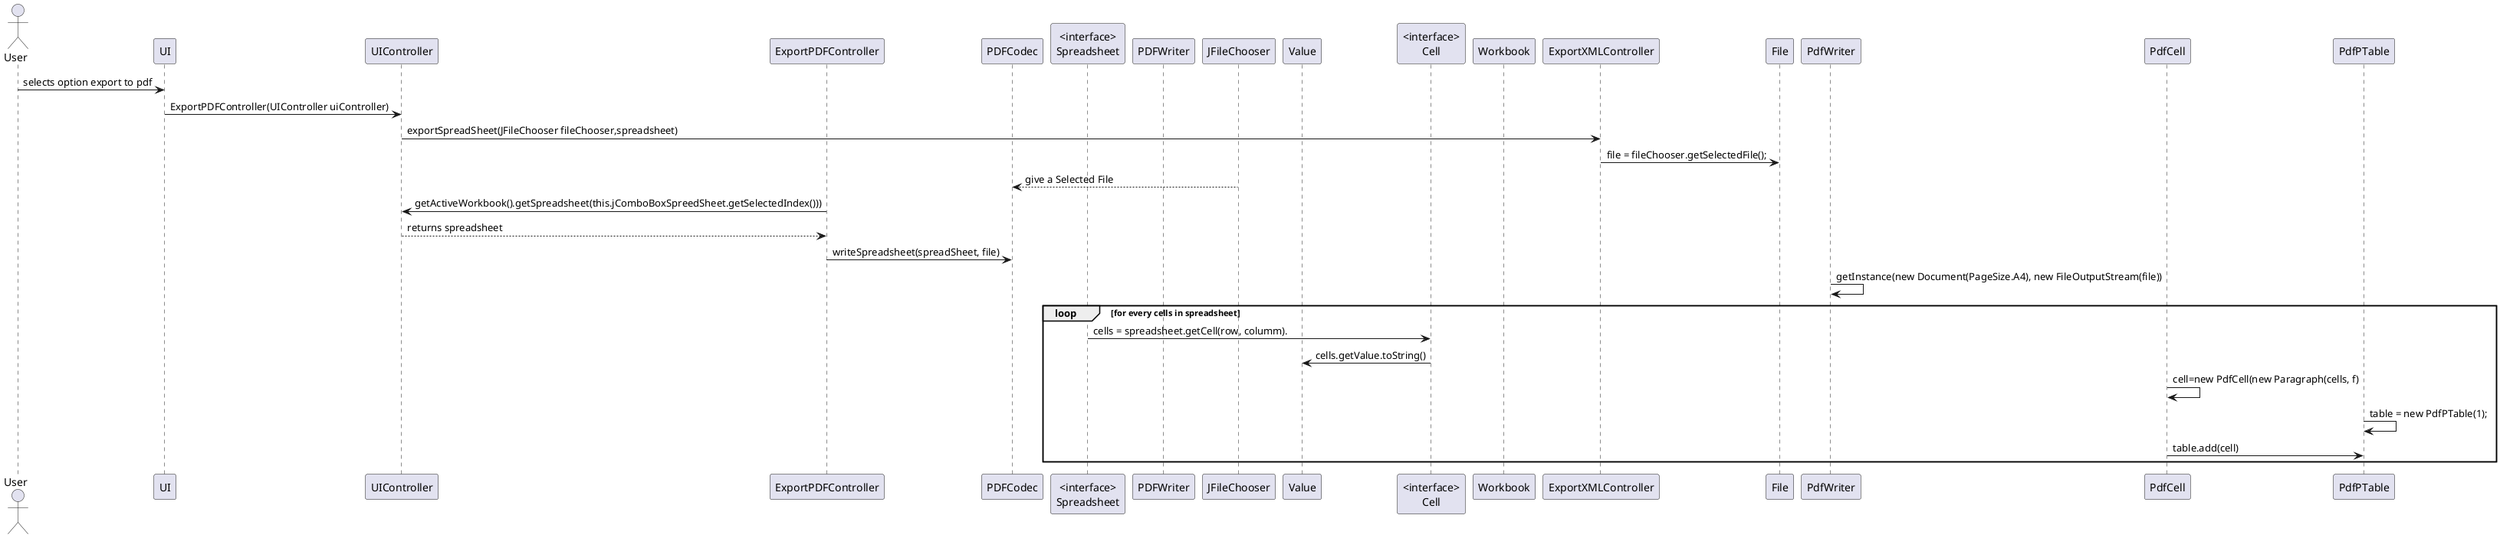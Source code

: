 @startuml doc-files/core08.1_Export_pdf_sd_design_2.png

actor User
participant "UI" as UI
participant "UIController" as UIController
participant "ExportPDFController" as ExportPDFController

participant "PDFCodec" as PDFCodec
participant "<interface>\nSpreadsheet" as Spreadsheet
participant "PDFWriter" as PDFWriter
participant "JFileChooser" as JFileChooser
participant "Value" as Value
participant "<interface>\nCell" as Cell
participant "Workbook" as Workbook




User -> UI: selects option export to pdf
UI -> UIController: ExportPDFController(UIController uiController)
UIController -> ExportXMLController: exportSpreadSheet(JFileChooser fileChooser,spreadsheet)
ExportXMLController -> File: file = fileChooser.getSelectedFile();
PDFCodec <-- JFileChooser: give a Selected File
ExportPDFController -> UIController: getActiveWorkbook().getSpreadsheet(this.jComboBoxSpreedSheet.getSelectedIndex()))
ExportPDFController <-- UIController: returns spreadsheet
ExportPDFController -> PDFCodec:writeSpreadsheet(spreadSheet, file)
PdfWriter -> PdfWriter:getInstance(new Document(PageSize.A4), new FileOutputStream(file))
loop for every cells in spreadsheet
Spreadsheet -> Cell:cells = spreadsheet.getCell(row, columm).
Cell -> Value:cells.getValue.toString()
PdfCell -> PdfCell : cell=new PdfCell(new Paragraph(cells, f)
PdfPTable -> PdfPTable: table = new PdfPTable(1);
PdfCell -> PdfPTable : table.add(cell)
end
@enduml